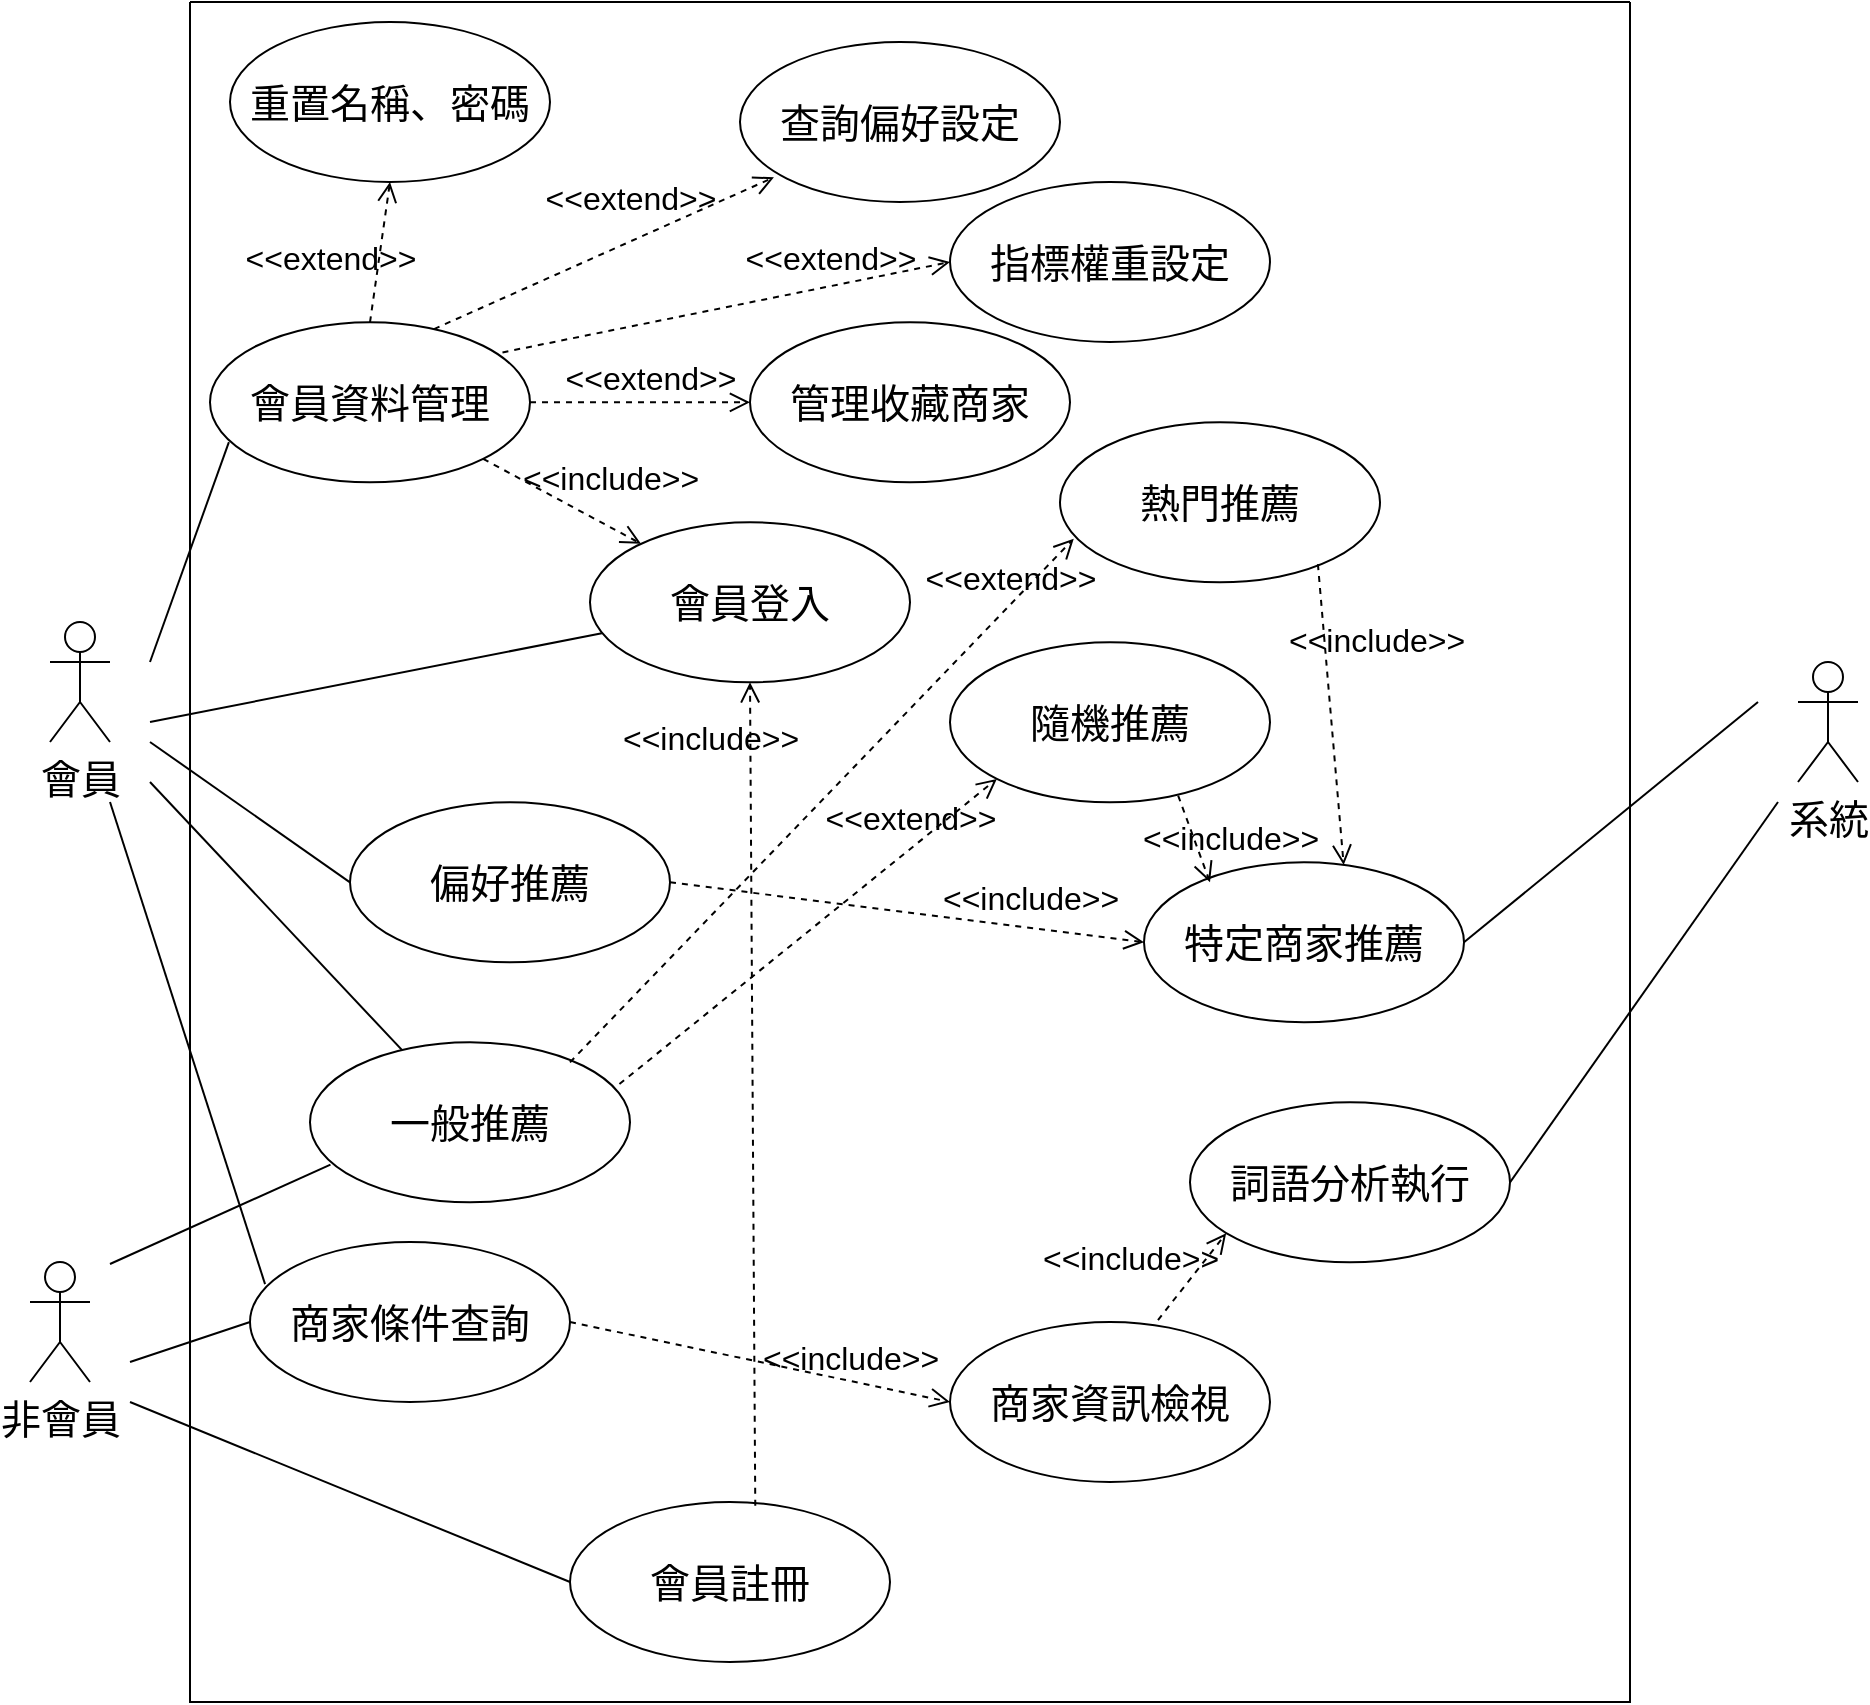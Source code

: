 <mxfile version="24.7.17">
  <diagram name="第 1 页" id="UMwH93UaaYeDBetF52Yf">
    <mxGraphModel grid="1" page="1" gridSize="10" guides="1" tooltips="1" connect="1" arrows="1" fold="1" pageScale="1" pageWidth="827" pageHeight="1169" math="0" shadow="0">
      <root>
        <mxCell id="0" />
        <mxCell id="1" parent="0" />
        <mxCell id="cAuI-VLPDfNvQ2xWo372-1" value="會員" style="shape=umlActor;verticalLabelPosition=bottom;verticalAlign=top;html=1;outlineConnect=0;fontSize=20;" vertex="1" parent="1">
          <mxGeometry x="120" y="410" width="30" height="60" as="geometry" />
        </mxCell>
        <mxCell id="cAuI-VLPDfNvQ2xWo372-14" value="系統" style="shape=umlActor;verticalLabelPosition=bottom;verticalAlign=top;html=1;outlineConnect=0;fontSize=20;" vertex="1" parent="1">
          <mxGeometry x="994" y="430" width="30" height="60" as="geometry" />
        </mxCell>
        <mxCell id="cAuI-VLPDfNvQ2xWo372-18" value="" style="swimlane;startSize=0;fontSize=20;" vertex="1" parent="1">
          <mxGeometry x="190" y="100" width="720" height="850" as="geometry" />
        </mxCell>
        <mxCell id="cAuI-VLPDfNvQ2xWo372-16" value="特定商家推薦" style="ellipse;whiteSpace=wrap;html=1;fontSize=20;" vertex="1" parent="cAuI-VLPDfNvQ2xWo372-18">
          <mxGeometry x="477" y="430.16" width="160" height="80" as="geometry" />
        </mxCell>
        <mxCell id="cAuI-VLPDfNvQ2xWo372-17" value="詞語分析執行" style="ellipse;whiteSpace=wrap;html=1;fontSize=20;" vertex="1" parent="cAuI-VLPDfNvQ2xWo372-18">
          <mxGeometry x="500" y="550.16" width="160" height="80" as="geometry" />
        </mxCell>
        <mxCell id="cAuI-VLPDfNvQ2xWo372-5" value="會員資料管理" style="ellipse;whiteSpace=wrap;html=1;fontSize=20;" vertex="1" parent="cAuI-VLPDfNvQ2xWo372-18">
          <mxGeometry x="10" y="160.16" width="160" height="80" as="geometry" />
        </mxCell>
        <mxCell id="cAuI-VLPDfNvQ2xWo372-13" value="商家資訊檢視" style="ellipse;whiteSpace=wrap;html=1;fontSize=20;" vertex="1" parent="cAuI-VLPDfNvQ2xWo372-18">
          <mxGeometry x="380" y="660" width="160" height="80" as="geometry" />
        </mxCell>
        <mxCell id="cAuI-VLPDfNvQ2xWo372-4" value="會員註冊" style="ellipse;whiteSpace=wrap;html=1;fontSize=20;" vertex="1" parent="cAuI-VLPDfNvQ2xWo372-18">
          <mxGeometry x="190" y="750" width="160" height="80" as="geometry" />
        </mxCell>
        <mxCell id="cAuI-VLPDfNvQ2xWo372-12" value="商家條件查詢" style="ellipse;whiteSpace=wrap;html=1;fontSize=20;" vertex="1" parent="cAuI-VLPDfNvQ2xWo372-18">
          <mxGeometry x="30" y="620" width="160" height="80" as="geometry" />
        </mxCell>
        <mxCell id="cAuI-VLPDfNvQ2xWo372-21" value="" style="endArrow=none;html=1;rounded=0;fontSize=20;startSize=8;endSize=8;curved=1;entryX=0.037;entryY=0.693;entryDx=0;entryDy=0;entryPerimeter=0;" edge="1" parent="cAuI-VLPDfNvQ2xWo372-18" target="BbUI7zgCim86w7ioW3ez-23">
          <mxGeometry width="50" height="50" relative="1" as="geometry">
            <mxPoint x="-20" y="360" as="sourcePoint" />
            <mxPoint x="186.46" y="240.0" as="targetPoint" />
          </mxGeometry>
        </mxCell>
        <mxCell id="cAuI-VLPDfNvQ2xWo372-26" value="" style="endArrow=none;html=1;rounded=0;fontSize=20;startSize=8;endSize=8;curved=1;exitX=1;exitY=0.5;exitDx=0;exitDy=0;" edge="1" parent="cAuI-VLPDfNvQ2xWo372-18" source="cAuI-VLPDfNvQ2xWo372-17">
          <mxGeometry width="50" height="50" relative="1" as="geometry">
            <mxPoint x="650" y="490" as="sourcePoint" />
            <mxPoint x="794" y="400" as="targetPoint" />
          </mxGeometry>
        </mxCell>
        <mxCell id="BbUI7zgCim86w7ioW3ez-2" value="&amp;lt;&amp;lt;include&amp;gt;&amp;gt;" style="endArrow=open;startArrow=none;endFill=0;startFill=0;endSize=8;html=1;verticalAlign=bottom;dashed=1;labelBackgroundColor=none;rounded=0;exitX=1;exitY=1;exitDx=0;exitDy=0;fontSize=16;" edge="1" parent="cAuI-VLPDfNvQ2xWo372-18" source="cAuI-VLPDfNvQ2xWo372-5" target="BbUI7zgCim86w7ioW3ez-23">
          <mxGeometry x="0.477" y="11" width="160" relative="1" as="geometry">
            <mxPoint x="240" y="330.16" as="sourcePoint" />
            <mxPoint x="265" y="250.16" as="targetPoint" />
            <mxPoint as="offset" />
          </mxGeometry>
        </mxCell>
        <mxCell id="BbUI7zgCim86w7ioW3ez-4" value="&amp;lt;&amp;lt;include&amp;gt;&amp;gt;" style="endArrow=open;startArrow=none;endFill=0;startFill=0;endSize=8;html=1;verticalAlign=bottom;dashed=1;labelBackgroundColor=none;rounded=0;entryX=0.113;entryY=0.819;entryDx=0;entryDy=0;exitX=0.65;exitY=-0.012;exitDx=0;exitDy=0;exitPerimeter=0;entryPerimeter=0;fontSize=16;" edge="1" parent="cAuI-VLPDfNvQ2xWo372-18" source="cAuI-VLPDfNvQ2xWo372-13" target="cAuI-VLPDfNvQ2xWo372-17">
          <mxGeometry x="-0.771" y="23" width="160" relative="1" as="geometry">
            <mxPoint x="243.5" y="410.16" as="sourcePoint" />
            <mxPoint x="306.5" y="444.16" as="targetPoint" />
            <mxPoint as="offset" />
          </mxGeometry>
        </mxCell>
        <mxCell id="BbUI7zgCim86w7ioW3ez-11" value="" style="endArrow=none;html=1;rounded=0;fontSize=20;startSize=8;endSize=8;curved=1;entryX=0;entryY=0.5;entryDx=0;entryDy=0;" edge="1" parent="cAuI-VLPDfNvQ2xWo372-18" target="cAuI-VLPDfNvQ2xWo372-12">
          <mxGeometry width="50" height="50" relative="1" as="geometry">
            <mxPoint x="-30" y="680" as="sourcePoint" />
            <mxPoint x="60" y="485" as="targetPoint" />
          </mxGeometry>
        </mxCell>
        <mxCell id="BbUI7zgCim86w7ioW3ez-15" value="&amp;lt;&amp;lt;include&amp;gt;&amp;gt;" style="endArrow=open;startArrow=none;endFill=0;startFill=0;endSize=8;html=1;verticalAlign=bottom;dashed=1;labelBackgroundColor=none;rounded=0;entryX=0.5;entryY=1;entryDx=0;entryDy=0;exitX=0.579;exitY=0.023;exitDx=0;exitDy=0;exitPerimeter=0;fontSize=16;" edge="1" parent="cAuI-VLPDfNvQ2xWo372-18" source="cAuI-VLPDfNvQ2xWo372-4" target="BbUI7zgCim86w7ioW3ez-23">
          <mxGeometry x="0.807" y="20" width="160" relative="1" as="geometry">
            <mxPoint x="294.96" y="830.0" as="sourcePoint" />
            <mxPoint x="265" y="350.16" as="targetPoint" />
            <mxPoint as="offset" />
          </mxGeometry>
        </mxCell>
        <mxCell id="BbUI7zgCim86w7ioW3ez-21" value="一般推薦" style="ellipse;whiteSpace=wrap;html=1;fontSize=20;" vertex="1" parent="cAuI-VLPDfNvQ2xWo372-18">
          <mxGeometry x="60" y="520.16" width="160" height="80" as="geometry" />
        </mxCell>
        <mxCell id="BbUI7zgCim86w7ioW3ez-22" value="偏好推薦" style="ellipse;whiteSpace=wrap;html=1;fontSize=20;" vertex="1" parent="cAuI-VLPDfNvQ2xWo372-18">
          <mxGeometry x="80" y="400.16" width="160" height="80" as="geometry" />
        </mxCell>
        <mxCell id="BbUI7zgCim86w7ioW3ez-23" value="會員登入" style="ellipse;whiteSpace=wrap;html=1;fontSize=20;" vertex="1" parent="cAuI-VLPDfNvQ2xWo372-18">
          <mxGeometry x="200" y="260.16" width="160" height="80" as="geometry" />
        </mxCell>
        <mxCell id="BbUI7zgCim86w7ioW3ez-27" value="" style="endArrow=none;html=1;rounded=0;fontSize=20;startSize=8;endSize=8;curved=1;entryX=0.064;entryY=0.764;entryDx=0;entryDy=0;entryPerimeter=0;" edge="1" parent="cAuI-VLPDfNvQ2xWo372-18" target="BbUI7zgCim86w7ioW3ez-21">
          <mxGeometry width="50" height="50" relative="1" as="geometry">
            <mxPoint x="-40" y="631" as="sourcePoint" />
            <mxPoint x="70" y="580" as="targetPoint" />
          </mxGeometry>
        </mxCell>
        <mxCell id="BbUI7zgCim86w7ioW3ez-29" value="&amp;lt;&amp;lt;include&amp;gt;&amp;gt;" style="endArrow=open;startArrow=none;endFill=0;startFill=0;endSize=8;html=1;verticalAlign=bottom;dashed=1;labelBackgroundColor=none;rounded=0;entryX=0;entryY=0.5;entryDx=0;entryDy=0;exitX=1;exitY=0.5;exitDx=0;exitDy=0;fontSize=16;" edge="1" parent="cAuI-VLPDfNvQ2xWo372-18" source="cAuI-VLPDfNvQ2xWo372-12" target="cAuI-VLPDfNvQ2xWo372-13">
          <mxGeometry x="0.475" y="-1" width="160" relative="1" as="geometry">
            <mxPoint x="487" y="690.16" as="sourcePoint" />
            <mxPoint x="510" y="600.16" as="targetPoint" />
            <mxPoint as="offset" />
          </mxGeometry>
        </mxCell>
        <mxCell id="BbUI7zgCim86w7ioW3ez-30" value="熱門推薦" style="ellipse;whiteSpace=wrap;html=1;fontSize=20;" vertex="1" parent="cAuI-VLPDfNvQ2xWo372-18">
          <mxGeometry x="435" y="210.16" width="160" height="80" as="geometry" />
        </mxCell>
        <mxCell id="BbUI7zgCim86w7ioW3ez-31" value="隨機推薦" style="ellipse;whiteSpace=wrap;html=1;fontSize=20;" vertex="1" parent="cAuI-VLPDfNvQ2xWo372-18">
          <mxGeometry x="380" y="320.16" width="160" height="80" as="geometry" />
        </mxCell>
        <mxCell id="BbUI7zgCim86w7ioW3ez-32" value="&amp;lt;&amp;lt;extend&amp;gt;&amp;gt;" style="endArrow=open;startArrow=none;endFill=0;startFill=0;endSize=8;html=1;verticalAlign=bottom;dashed=1;labelBackgroundColor=none;rounded=0;entryX=0.043;entryY=0.727;entryDx=0;entryDy=0;exitX=1;exitY=0.5;exitDx=0;exitDy=0;entryPerimeter=0;fontSize=16;" edge="1" parent="cAuI-VLPDfNvQ2xWo372-18" target="BbUI7zgCim86w7ioW3ez-30">
          <mxGeometry x="0.753" y="1" width="160" relative="1" as="geometry">
            <mxPoint x="190" y="530.16" as="sourcePoint" />
            <mxPoint x="447" y="440.16" as="targetPoint" />
            <mxPoint as="offset" />
          </mxGeometry>
        </mxCell>
        <mxCell id="BbUI7zgCim86w7ioW3ez-33" value="&amp;lt;&amp;lt;extend&amp;gt;&amp;gt;" style="endArrow=open;startArrow=none;endFill=0;startFill=0;endSize=8;html=1;verticalAlign=bottom;dashed=1;labelBackgroundColor=none;rounded=0;entryX=0;entryY=1;entryDx=0;entryDy=0;exitX=0.967;exitY=0.261;exitDx=0;exitDy=0;exitPerimeter=0;fontSize=16;" edge="1" parent="cAuI-VLPDfNvQ2xWo372-18" source="BbUI7zgCim86w7ioW3ez-21" target="BbUI7zgCim86w7ioW3ez-31">
          <mxGeometry x="0.558" y="3" width="160" relative="1" as="geometry">
            <mxPoint x="200" y="540.16" as="sourcePoint" />
            <mxPoint x="443" y="278.16" as="targetPoint" />
            <mxPoint as="offset" />
          </mxGeometry>
        </mxCell>
        <mxCell id="BbUI7zgCim86w7ioW3ez-34" value="&amp;lt;&amp;lt;include&amp;gt;&amp;gt;" style="endArrow=open;startArrow=none;endFill=0;startFill=0;endSize=8;html=1;verticalAlign=bottom;dashed=1;labelBackgroundColor=none;rounded=0;exitX=0.713;exitY=0.958;exitDx=0;exitDy=0;exitPerimeter=0;fontSize=16;" edge="1" parent="cAuI-VLPDfNvQ2xWo372-18" source="BbUI7zgCim86w7ioW3ez-31">
          <mxGeometry x="0.736" y="13" width="160" relative="1" as="geometry">
            <mxPoint x="475" y="666.16" as="sourcePoint" />
            <mxPoint x="510" y="440.16" as="targetPoint" />
            <mxPoint as="offset" />
          </mxGeometry>
        </mxCell>
        <mxCell id="BbUI7zgCim86w7ioW3ez-35" value="&amp;lt;&amp;lt;include&amp;gt;&amp;gt;" style="endArrow=open;startArrow=none;endFill=0;startFill=0;endSize=8;html=1;verticalAlign=bottom;dashed=1;labelBackgroundColor=none;rounded=0;entryX=0.624;entryY=0.017;entryDx=0;entryDy=0;exitX=0.806;exitY=0.886;exitDx=0;exitDy=0;exitPerimeter=0;entryPerimeter=0;fontSize=16;" edge="1" parent="cAuI-VLPDfNvQ2xWo372-18" source="BbUI7zgCim86w7ioW3ez-30" target="cAuI-VLPDfNvQ2xWo372-16">
          <mxGeometry x="-0.308" y="25" width="160" relative="1" as="geometry">
            <mxPoint x="514" y="427.16" as="sourcePoint" />
            <mxPoint x="517" y="454.16" as="targetPoint" />
            <mxPoint as="offset" />
          </mxGeometry>
        </mxCell>
        <mxCell id="BbUI7zgCim86w7ioW3ez-36" value="&amp;lt;&amp;lt;include&amp;gt;&amp;gt;" style="endArrow=open;startArrow=none;endFill=0;startFill=0;endSize=8;html=1;verticalAlign=bottom;dashed=1;labelBackgroundColor=none;rounded=0;exitX=1;exitY=0.5;exitDx=0;exitDy=0;entryX=0;entryY=0.5;entryDx=0;entryDy=0;fontSize=16;" edge="1" parent="cAuI-VLPDfNvQ2xWo372-18" source="BbUI7zgCim86w7ioW3ez-22" target="cAuI-VLPDfNvQ2xWo372-16">
          <mxGeometry x="0.516" y="3" width="160" relative="1" as="geometry">
            <mxPoint x="504" y="407.16" as="sourcePoint" />
            <mxPoint x="520" y="450.16" as="targetPoint" />
            <mxPoint as="offset" />
          </mxGeometry>
        </mxCell>
        <mxCell id="BbUI7zgCim86w7ioW3ez-37" value="重置名稱、密碼" style="ellipse;whiteSpace=wrap;html=1;fontSize=20;" vertex="1" parent="cAuI-VLPDfNvQ2xWo372-18">
          <mxGeometry x="20" y="10" width="160" height="80" as="geometry" />
        </mxCell>
        <mxCell id="BbUI7zgCim86w7ioW3ez-38" value="查詢偏好設定" style="ellipse;whiteSpace=wrap;html=1;fontSize=20;" vertex="1" parent="cAuI-VLPDfNvQ2xWo372-18">
          <mxGeometry x="275" y="20" width="160" height="80" as="geometry" />
        </mxCell>
        <mxCell id="BbUI7zgCim86w7ioW3ez-39" value="指標權重設定" style="ellipse;whiteSpace=wrap;html=1;fontSize=20;" vertex="1" parent="cAuI-VLPDfNvQ2xWo372-18">
          <mxGeometry x="380" y="90" width="160" height="80" as="geometry" />
        </mxCell>
        <mxCell id="BbUI7zgCim86w7ioW3ez-40" value="管理收藏商家" style="ellipse;whiteSpace=wrap;html=1;fontSize=20;" vertex="1" parent="cAuI-VLPDfNvQ2xWo372-18">
          <mxGeometry x="280" y="160.16" width="160" height="80" as="geometry" />
        </mxCell>
        <mxCell id="BbUI7zgCim86w7ioW3ez-42" value="&amp;lt;&amp;lt;extend&amp;gt;&amp;gt;" style="endArrow=open;startArrow=none;endFill=0;startFill=0;endSize=8;html=1;verticalAlign=bottom;dashed=1;labelBackgroundColor=none;rounded=0;entryX=0.5;entryY=1;entryDx=0;entryDy=0;exitX=0.5;exitY=0;exitDx=0;exitDy=0;fontSize=16;" edge="1" parent="cAuI-VLPDfNvQ2xWo372-18" source="cAuI-VLPDfNvQ2xWo372-5" target="BbUI7zgCim86w7ioW3ez-37">
          <mxGeometry x="-0.516" y="23" width="160" relative="1" as="geometry">
            <mxPoint x="62" y="193" as="sourcePoint" />
            <mxPoint x="250" y="40" as="targetPoint" />
            <mxPoint as="offset" />
          </mxGeometry>
        </mxCell>
        <mxCell id="BbUI7zgCim86w7ioW3ez-43" value="&amp;lt;&amp;lt;extend&amp;gt;&amp;gt;" style="endArrow=open;startArrow=none;endFill=0;startFill=0;endSize=8;html=1;verticalAlign=bottom;dashed=1;labelBackgroundColor=none;rounded=0;entryX=0.106;entryY=0.846;entryDx=0;entryDy=0;exitX=0.7;exitY=0.042;exitDx=0;exitDy=0;entryPerimeter=0;exitPerimeter=0;fontSize=16;" edge="1" parent="cAuI-VLPDfNvQ2xWo372-18" source="cAuI-VLPDfNvQ2xWo372-5" target="BbUI7zgCim86w7ioW3ez-38">
          <mxGeometry x="0.196" y="9" width="160" relative="1" as="geometry">
            <mxPoint x="100" y="170" as="sourcePoint" />
            <mxPoint x="138" y="108" as="targetPoint" />
            <mxPoint as="offset" />
          </mxGeometry>
        </mxCell>
        <mxCell id="BbUI7zgCim86w7ioW3ez-44" value="&amp;lt;&amp;lt;extend&amp;gt;&amp;gt;" style="endArrow=open;startArrow=none;endFill=0;startFill=0;endSize=8;html=1;verticalAlign=bottom;dashed=1;labelBackgroundColor=none;rounded=0;entryX=0;entryY=0.5;entryDx=0;entryDy=0;exitX=0.914;exitY=0.188;exitDx=0;exitDy=0;exitPerimeter=0;fontSize=16;" edge="1" parent="cAuI-VLPDfNvQ2xWo372-18" source="cAuI-VLPDfNvQ2xWo372-5" target="BbUI7zgCim86w7ioW3ez-39">
          <mxGeometry x="0.467" y="2" width="160" relative="1" as="geometry">
            <mxPoint x="132" y="174" as="sourcePoint" />
            <mxPoint x="302" y="98" as="targetPoint" />
            <mxPoint as="offset" />
          </mxGeometry>
        </mxCell>
        <mxCell id="BbUI7zgCim86w7ioW3ez-45" value="&amp;lt;&amp;lt;extend&amp;gt;&amp;gt;" style="endArrow=open;startArrow=none;endFill=0;startFill=0;endSize=8;html=1;verticalAlign=bottom;dashed=1;labelBackgroundColor=none;rounded=0;entryX=0;entryY=0.5;entryDx=0;entryDy=0;exitX=1;exitY=0.5;exitDx=0;exitDy=0;fontSize=16;" edge="1" parent="cAuI-VLPDfNvQ2xWo372-18" source="cAuI-VLPDfNvQ2xWo372-5" target="BbUI7zgCim86w7ioW3ez-40">
          <mxGeometry x="0.091" width="160" relative="1" as="geometry">
            <mxPoint x="166" y="185" as="sourcePoint" />
            <mxPoint x="390" y="140" as="targetPoint" />
            <mxPoint as="offset" />
          </mxGeometry>
        </mxCell>
        <mxCell id="cAuI-VLPDfNvQ2xWo372-20" value="" style="endArrow=none;html=1;rounded=0;fontSize=20;startSize=8;endSize=8;curved=1;entryX=0.059;entryY=0.749;entryDx=0;entryDy=0;entryPerimeter=0;" edge="1" parent="1" target="cAuI-VLPDfNvQ2xWo372-5">
          <mxGeometry width="50" height="50" relative="1" as="geometry">
            <mxPoint x="170" y="430" as="sourcePoint" />
            <mxPoint x="220" y="380" as="targetPoint" />
          </mxGeometry>
        </mxCell>
        <mxCell id="cAuI-VLPDfNvQ2xWo372-25" value="" style="endArrow=none;html=1;rounded=0;fontSize=20;startSize=8;endSize=8;curved=1;exitX=1;exitY=0.5;exitDx=0;exitDy=0;" edge="1" parent="1" source="cAuI-VLPDfNvQ2xWo372-16">
          <mxGeometry width="50" height="50" relative="1" as="geometry">
            <mxPoint x="744" y="510" as="sourcePoint" />
            <mxPoint x="974" y="450" as="targetPoint" />
          </mxGeometry>
        </mxCell>
        <mxCell id="BbUI7zgCim86w7ioW3ez-6" value="非會員" style="shape=umlActor;verticalLabelPosition=bottom;verticalAlign=top;html=1;outlineConnect=0;fontSize=20;" vertex="1" parent="1">
          <mxGeometry x="110" y="730" width="30" height="60" as="geometry" />
        </mxCell>
        <mxCell id="BbUI7zgCim86w7ioW3ez-12" value="" style="endArrow=none;html=1;rounded=0;fontSize=20;startSize=8;endSize=8;curved=1;exitX=0;exitY=0.5;exitDx=0;exitDy=0;" edge="1" parent="1" source="BbUI7zgCim86w7ioW3ez-22">
          <mxGeometry width="50" height="50" relative="1" as="geometry">
            <mxPoint x="249" y="680" as="sourcePoint" />
            <mxPoint x="170" y="470" as="targetPoint" />
          </mxGeometry>
        </mxCell>
        <mxCell id="BbUI7zgCim86w7ioW3ez-16" value="" style="endArrow=none;html=1;rounded=0;fontSize=20;startSize=8;endSize=8;curved=1;entryX=0;entryY=0.5;entryDx=0;entryDy=0;" edge="1" parent="1" target="cAuI-VLPDfNvQ2xWo372-4">
          <mxGeometry width="50" height="50" relative="1" as="geometry">
            <mxPoint x="160" y="800" as="sourcePoint" />
            <mxPoint x="260" y="599" as="targetPoint" />
          </mxGeometry>
        </mxCell>
        <mxCell id="BbUI7zgCim86w7ioW3ez-24" value="" style="endArrow=none;html=1;rounded=0;fontSize=20;startSize=8;endSize=8;curved=1;" edge="1" parent="1" source="BbUI7zgCim86w7ioW3ez-21">
          <mxGeometry width="50" height="50" relative="1" as="geometry">
            <mxPoint x="230" y="500" as="sourcePoint" />
            <mxPoint x="170" y="490" as="targetPoint" />
          </mxGeometry>
        </mxCell>
        <mxCell id="BbUI7zgCim86w7ioW3ez-28" value="" style="endArrow=none;html=1;rounded=0;fontSize=20;startSize=8;endSize=8;curved=1;exitX=0.047;exitY=0.263;exitDx=0;exitDy=0;exitPerimeter=0;" edge="1" parent="1" source="cAuI-VLPDfNvQ2xWo372-12">
          <mxGeometry width="50" height="50" relative="1" as="geometry">
            <mxPoint x="264" y="690" as="sourcePoint" />
            <mxPoint x="150" y="500" as="targetPoint" />
          </mxGeometry>
        </mxCell>
      </root>
    </mxGraphModel>
  </diagram>
</mxfile>
